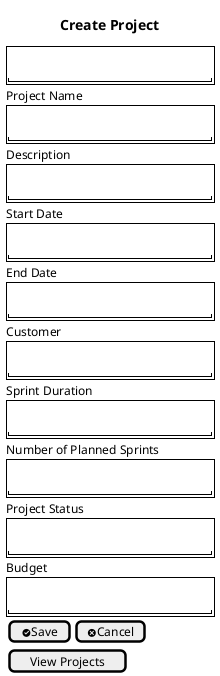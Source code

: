 @startsalt
{

title Create Project
{+
   .
   "                         "
}
Project Name
{+
   .
   "                         "
}
Description
{+
   .
   "                         "
}
Start Date
{+
   .
   "                         "
}
End Date
{+
   .
   "                         "
}
Customer
{+
   .
   "                         "
}
Sprint Duration
{+
   .
   "                         "
}
Number of Planned Sprints
{+
   .
   "                         "
}
Project Status
{+
   .
   "                         "
}
Budget
{+
   .
   "                         "
}

{  [<&circle-check>Save ] | [<&circle-x>Cancel]}
{ [View Projects ]}

}




@endsalt